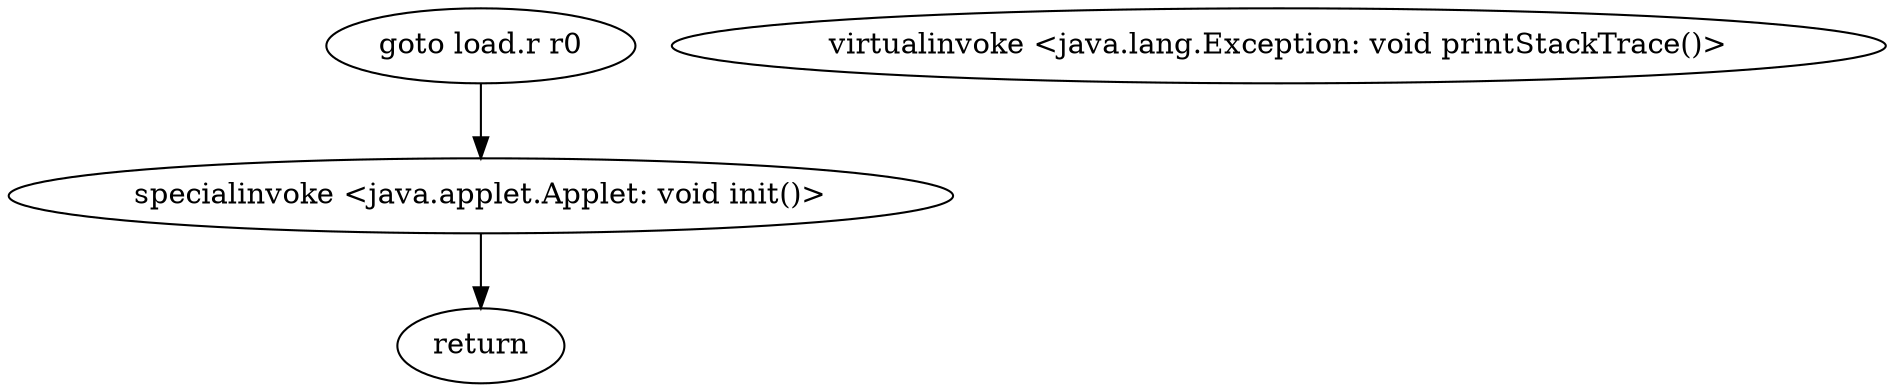 digraph "" {
"goto load.r r0";
 "goto load.r r0"->"specialinvoke <java.applet.Applet: void init()>";
 "specialinvoke <java.applet.Applet: void init()>"->"return";
"virtualinvoke <java.lang.Exception: void printStackTrace()>";
}
